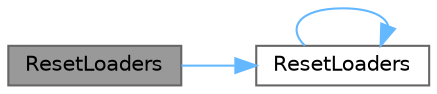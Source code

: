 digraph "ResetLoaders"
{
 // INTERACTIVE_SVG=YES
 // LATEX_PDF_SIZE
  bgcolor="transparent";
  edge [fontname=Helvetica,fontsize=10,labelfontname=Helvetica,labelfontsize=10];
  node [fontname=Helvetica,fontsize=10,shape=box,height=0.2,width=0.4];
  rankdir="LR";
  Node1 [id="Node000001",label="ResetLoaders",height=0.2,width=0.4,color="gray40", fillcolor="grey60", style="filled", fontcolor="black",tooltip=" "];
  Node1 -> Node2 [id="edge1_Node000001_Node000002",color="steelblue1",style="solid",tooltip=" "];
  Node2 [id="Node000002",label="ResetLoaders",height=0.2,width=0.4,color="grey40", fillcolor="white", style="filled",URL="$d8/d3d/Linker_8h.html#a040a007bb274ffe65e21d5e7a24f217e",tooltip="Remove references to the linker for the given package and delete the linker."];
  Node2 -> Node2 [id="edge2_Node000002_Node000002",color="steelblue1",style="solid",tooltip=" "];
}
